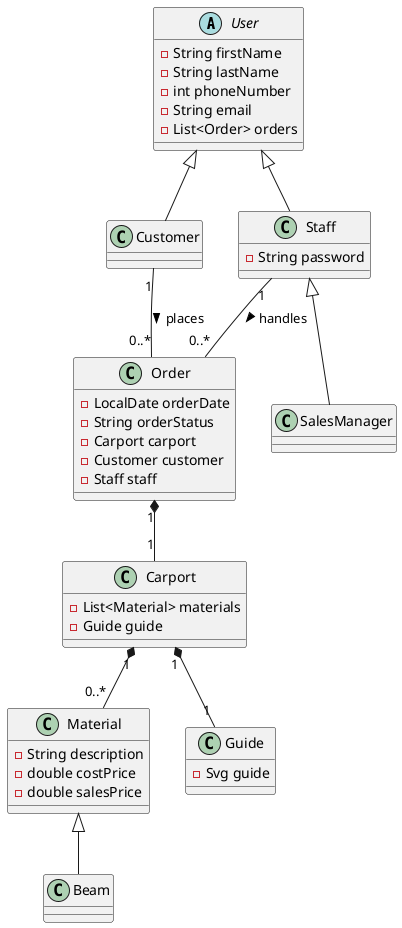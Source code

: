 @startuml

abstract class User {
  - String firstName
  - String lastName
  - int phoneNumber
  - String email
  - List<Order> orders
}

class Customer extends User

class Staff extends User {
  - String password
}

class SalesManager extends Staff

class Order {
  - LocalDate orderDate
  - String orderStatus
  - Carport carport
  - Customer customer
  - Staff staff
}

class Carport {
  - List<Material> materials
  - Guide guide
}

class Material {
  - String description
  - double costPrice
  - double salesPrice
}

class Beam extends Material

class Guide {
  - Svg guide
}

' Relationships
Customer "1" -- "0..*" Order : places >
Staff "1" -- "0..*" Order : handles >
Order "1" *-- "1" Carport
Carport "1" *-- "0..*" Material
Carport "1" *-- "1" Guide

@enduml
